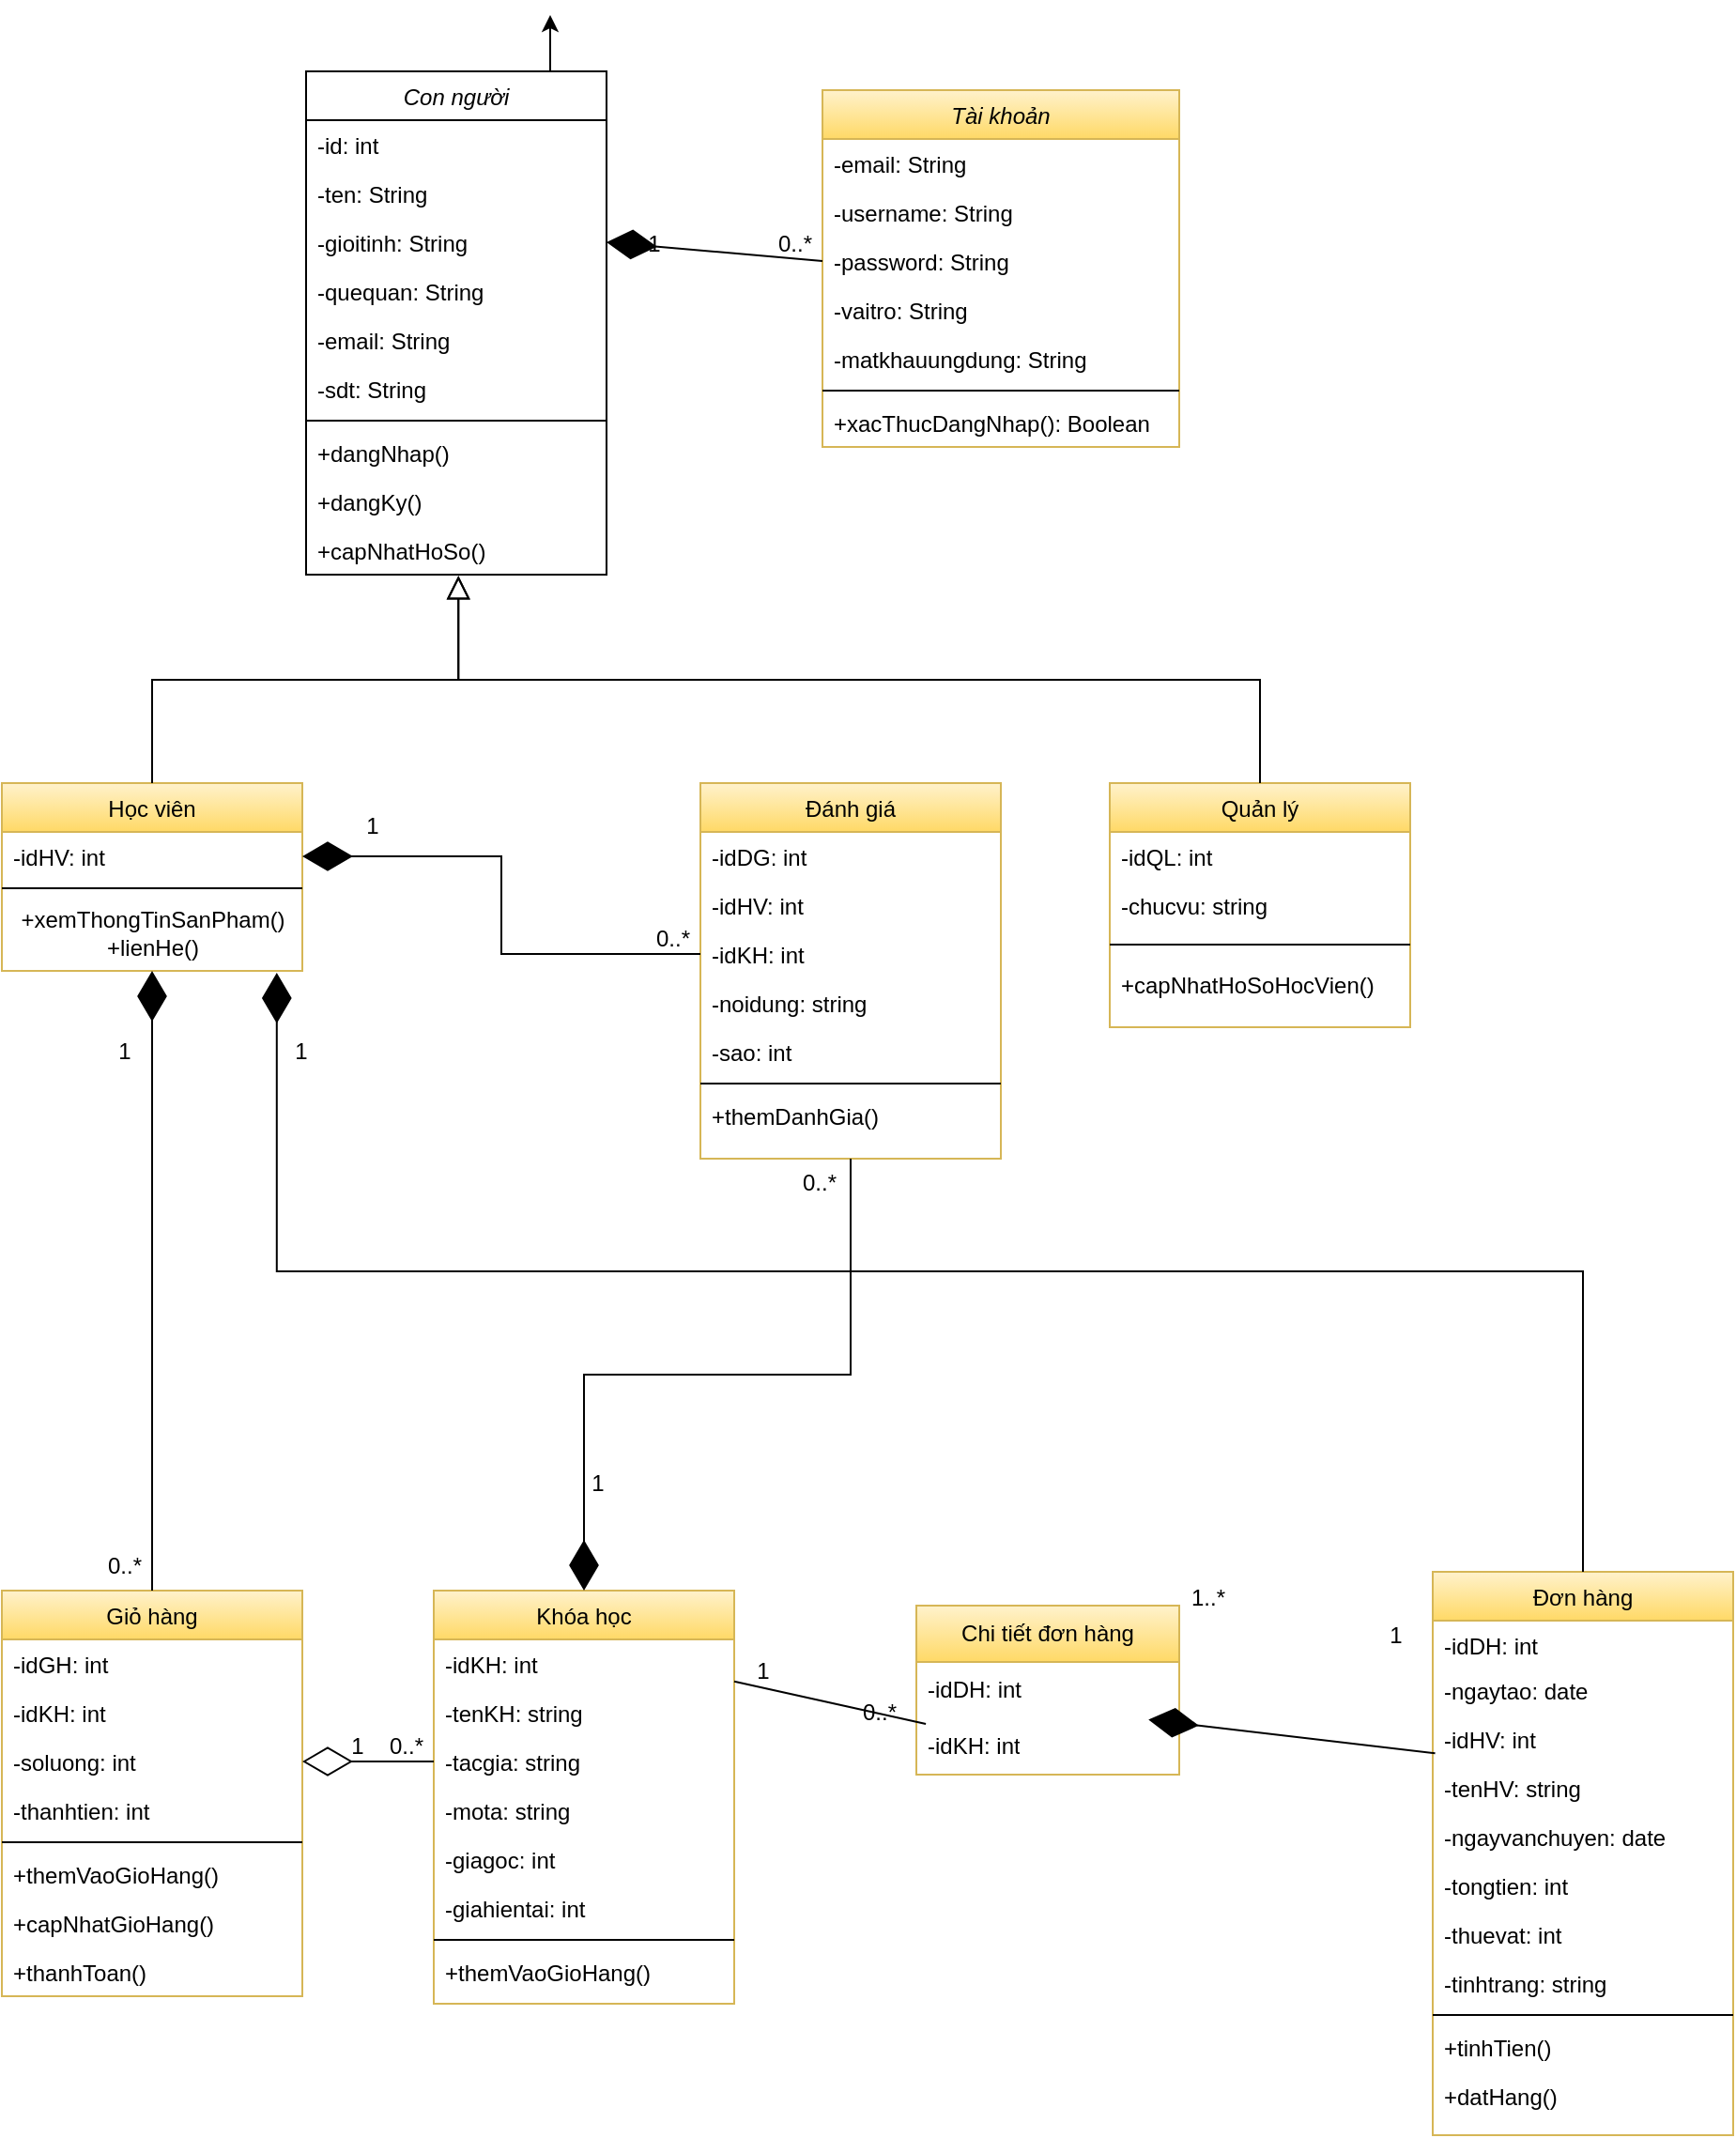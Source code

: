<mxfile version="22.1.2" type="device">
<mxfile host="app.diagrams.net" modified="2023-12-07T15:46:03.438Z" agent="Mozilla/5.0 (Windows NT 10.0; Win64; x64) AppleWebKit/537.36 (KHTML, like Gecko) Chrome/119.0.0.0 Safari/537.36" etag="nMPN3_rXwch2T3YTLNlB" version="22.1.7" type="device">
  <diagram id="C5RBs43oDa-KdzZeNtuy" name="Page-1">
    <mxGraphModel dx="1714" dy="1009" grid="1" gridSize="10" guides="1" tooltips="1" connect="1" arrows="1" fold="1" page="1" pageScale="1" pageWidth="827" pageHeight="1169" math="0" shadow="0">
      <root>
        <mxCell id="WIyWlLk6GJQsqaUBKTNV-0" />
        <mxCell id="WIyWlLk6GJQsqaUBKTNV-1" parent="WIyWlLk6GJQsqaUBKTNV-0" />
        <mxCell id="zkfFHV4jXpPFQw0GAbJ--0" value="Tài khoản" style="swimlane;fontStyle=2;align=center;verticalAlign=top;childLayout=stackLayout;horizontal=1;startSize=26;horizontalStack=0;resizeParent=1;resizeLast=0;collapsible=1;marginBottom=0;rounded=0;shadow=0;strokeWidth=1;fillColor=#fff2cc;gradientColor=#ffd966;strokeColor=#d6b656;" parent="WIyWlLk6GJQsqaUBKTNV-1" vertex="1">
          <mxGeometry x="475" y="40" width="190" height="190" as="geometry">
            <mxRectangle x="230" y="140" width="160" height="26" as="alternateBounds" />
          </mxGeometry>
        </mxCell>
        <mxCell id="zkfFHV4jXpPFQw0GAbJ--1" value="-email: String" style="text;align=left;verticalAlign=top;spacingLeft=4;spacingRight=4;overflow=hidden;rotatable=0;points=[[0,0.5],[1,0.5]];portConstraint=eastwest;" parent="zkfFHV4jXpPFQw0GAbJ--0" vertex="1">
          <mxGeometry y="26" width="190" height="26" as="geometry" />
        </mxCell>
        <mxCell id="zkfFHV4jXpPFQw0GAbJ--2" value="-username: String" style="text;align=left;verticalAlign=top;spacingLeft=4;spacingRight=4;overflow=hidden;rotatable=0;points=[[0,0.5],[1,0.5]];portConstraint=eastwest;rounded=0;shadow=0;html=0;" parent="zkfFHV4jXpPFQw0GAbJ--0" vertex="1">
          <mxGeometry y="52" width="190" height="26" as="geometry" />
        </mxCell>
        <mxCell id="zkfFHV4jXpPFQw0GAbJ--3" value="-password: String" style="text;align=left;verticalAlign=top;spacingLeft=4;spacingRight=4;overflow=hidden;rotatable=0;points=[[0,0.5],[1,0.5]];portConstraint=eastwest;rounded=0;shadow=0;html=0;" parent="zkfFHV4jXpPFQw0GAbJ--0" vertex="1">
          <mxGeometry y="78" width="190" height="26" as="geometry" />
        </mxCell>
        <mxCell id="jd1oovCudmovZG616yT5-0" value="-vaitro: String" style="text;align=left;verticalAlign=top;spacingLeft=4;spacingRight=4;overflow=hidden;rotatable=0;points=[[0,0.5],[1,0.5]];portConstraint=eastwest;rounded=0;shadow=0;html=0;" parent="zkfFHV4jXpPFQw0GAbJ--0" vertex="1">
          <mxGeometry y="104" width="190" height="26" as="geometry" />
        </mxCell>
        <mxCell id="jd1oovCudmovZG616yT5-1" value="-matkhauungdung: String" style="text;align=left;verticalAlign=top;spacingLeft=4;spacingRight=4;overflow=hidden;rotatable=0;points=[[0,0.5],[1,0.5]];portConstraint=eastwest;rounded=0;shadow=0;html=0;" parent="zkfFHV4jXpPFQw0GAbJ--0" vertex="1">
          <mxGeometry y="130" width="190" height="26" as="geometry" />
        </mxCell>
        <mxCell id="zkfFHV4jXpPFQw0GAbJ--4" value="" style="line;html=1;strokeWidth=1;align=left;verticalAlign=middle;spacingTop=-1;spacingLeft=3;spacingRight=3;rotatable=0;labelPosition=right;points=[];portConstraint=eastwest;" parent="zkfFHV4jXpPFQw0GAbJ--0" vertex="1">
          <mxGeometry y="156" width="190" height="8" as="geometry" />
        </mxCell>
        <mxCell id="zkfFHV4jXpPFQw0GAbJ--5" value="+xacThucDangNhap(): Boolean" style="text;align=left;verticalAlign=top;spacingLeft=4;spacingRight=4;overflow=hidden;rotatable=0;points=[[0,0.5],[1,0.5]];portConstraint=eastwest;" parent="zkfFHV4jXpPFQw0GAbJ--0" vertex="1">
          <mxGeometry y="164" width="190" height="26" as="geometry" />
        </mxCell>
        <mxCell id="zkfFHV4jXpPFQw0GAbJ--6" value="Học viên" style="swimlane;fontStyle=0;align=center;verticalAlign=top;childLayout=stackLayout;horizontal=1;startSize=26;horizontalStack=0;resizeParent=1;resizeLast=0;collapsible=1;marginBottom=0;rounded=0;shadow=0;strokeWidth=1;fillColor=#fff2cc;gradientColor=#ffd966;strokeColor=#d6b656;" parent="WIyWlLk6GJQsqaUBKTNV-1" vertex="1">
          <mxGeometry x="38" y="409" width="160" height="100" as="geometry">
            <mxRectangle x="130" y="380" width="160" height="26" as="alternateBounds" />
          </mxGeometry>
        </mxCell>
        <mxCell id="zkfFHV4jXpPFQw0GAbJ--7" value="-idHV: int" style="text;align=left;verticalAlign=top;spacingLeft=4;spacingRight=4;overflow=hidden;rotatable=0;points=[[0,0.5],[1,0.5]];portConstraint=eastwest;" parent="zkfFHV4jXpPFQw0GAbJ--6" vertex="1">
          <mxGeometry y="26" width="160" height="26" as="geometry" />
        </mxCell>
        <mxCell id="zkfFHV4jXpPFQw0GAbJ--9" value="" style="line;html=1;strokeWidth=1;align=left;verticalAlign=middle;spacingTop=-1;spacingLeft=3;spacingRight=3;rotatable=0;labelPosition=right;points=[];portConstraint=eastwest;" parent="zkfFHV4jXpPFQw0GAbJ--6" vertex="1">
          <mxGeometry y="52" width="160" height="8" as="geometry" />
        </mxCell>
        <mxCell id="YX0fUGeAT8fQFnYEiTlA-13" value="+xemThongTinSanPham()&lt;br&gt;+lienHe()" style="text;html=1;align=center;verticalAlign=middle;resizable=0;points=[];autosize=1;strokeColor=none;fillColor=none;" parent="zkfFHV4jXpPFQw0GAbJ--6" vertex="1">
          <mxGeometry y="60" width="160" height="40" as="geometry" />
        </mxCell>
        <mxCell id="zkfFHV4jXpPFQw0GAbJ--12" value="" style="endArrow=block;endSize=10;endFill=0;shadow=0;strokeWidth=1;rounded=0;edgeStyle=elbowEdgeStyle;elbow=vertical;entryX=0.507;entryY=1.024;entryDx=0;entryDy=0;entryPerimeter=0;" parent="WIyWlLk6GJQsqaUBKTNV-1" source="zkfFHV4jXpPFQw0GAbJ--6" target="YX0fUGeAT8fQFnYEiTlA-11" edge="1">
          <mxGeometry width="160" relative="1" as="geometry">
            <mxPoint x="178" y="252" as="sourcePoint" />
            <mxPoint x="280" y="349" as="targetPoint" />
          </mxGeometry>
        </mxCell>
        <mxCell id="zkfFHV4jXpPFQw0GAbJ--13" value="Quản lý" style="swimlane;fontStyle=0;align=center;verticalAlign=top;childLayout=stackLayout;horizontal=1;startSize=26;horizontalStack=0;resizeParent=1;resizeLast=0;collapsible=1;marginBottom=0;rounded=0;shadow=0;strokeWidth=1;fillColor=#fff2cc;gradientColor=#ffd966;strokeColor=#d6b656;" parent="WIyWlLk6GJQsqaUBKTNV-1" vertex="1">
          <mxGeometry x="628" y="409" width="160" height="130" as="geometry">
            <mxRectangle x="340" y="380" width="170" height="26" as="alternateBounds" />
          </mxGeometry>
        </mxCell>
        <mxCell id="zkfFHV4jXpPFQw0GAbJ--14" value="-idQL: int" style="text;align=left;verticalAlign=top;spacingLeft=4;spacingRight=4;overflow=hidden;rotatable=0;points=[[0,0.5],[1,0.5]];portConstraint=eastwest;" parent="zkfFHV4jXpPFQw0GAbJ--13" vertex="1">
          <mxGeometry y="26" width="160" height="26" as="geometry" />
        </mxCell>
        <mxCell id="jd1oovCudmovZG616yT5-18" value="-chucvu: string" style="text;align=left;verticalAlign=top;spacingLeft=4;spacingRight=4;overflow=hidden;rotatable=0;points=[[0,0.5],[1,0.5]];portConstraint=eastwest;" parent="zkfFHV4jXpPFQw0GAbJ--13" vertex="1">
          <mxGeometry y="52" width="160" height="26" as="geometry" />
        </mxCell>
        <mxCell id="zkfFHV4jXpPFQw0GAbJ--15" value="" style="line;html=1;strokeWidth=1;align=left;verticalAlign=middle;spacingTop=-1;spacingLeft=3;spacingRight=3;rotatable=0;labelPosition=right;points=[];portConstraint=eastwest;" parent="zkfFHV4jXpPFQw0GAbJ--13" vertex="1">
          <mxGeometry y="78" width="160" height="16" as="geometry" />
        </mxCell>
        <mxCell id="NbkQ2W4Gt56Jod85c_LE-4" value="+capNhatHoSoHocVien()" style="text;align=left;verticalAlign=top;spacingLeft=4;spacingRight=4;overflow=hidden;rotatable=0;points=[[0,0.5],[1,0.5]];portConstraint=eastwest;" parent="zkfFHV4jXpPFQw0GAbJ--13" vertex="1">
          <mxGeometry y="94" width="160" height="26" as="geometry" />
        </mxCell>
        <mxCell id="zkfFHV4jXpPFQw0GAbJ--16" value="" style="endArrow=block;endSize=10;endFill=0;shadow=0;strokeWidth=1;rounded=0;edgeStyle=elbowEdgeStyle;elbow=vertical;entryX=0.507;entryY=1.024;entryDx=0;entryDy=0;entryPerimeter=0;" parent="WIyWlLk6GJQsqaUBKTNV-1" source="zkfFHV4jXpPFQw0GAbJ--13" target="YX0fUGeAT8fQFnYEiTlA-11" edge="1">
          <mxGeometry width="160" relative="1" as="geometry">
            <mxPoint x="188" y="422" as="sourcePoint" />
            <mxPoint x="320" y="329" as="targetPoint" />
          </mxGeometry>
        </mxCell>
        <mxCell id="NbkQ2W4Gt56Jod85c_LE-10" value="Giỏ hàng" style="swimlane;fontStyle=0;align=center;verticalAlign=top;childLayout=stackLayout;horizontal=1;startSize=26;horizontalStack=0;resizeParent=1;resizeLast=0;collapsible=1;marginBottom=0;rounded=0;shadow=0;strokeWidth=1;fillColor=#fff2cc;gradientColor=#ffd966;strokeColor=#d6b656;" parent="WIyWlLk6GJQsqaUBKTNV-1" vertex="1">
          <mxGeometry x="38" y="839" width="160" height="216" as="geometry">
            <mxRectangle x="130" y="380" width="160" height="26" as="alternateBounds" />
          </mxGeometry>
        </mxCell>
        <mxCell id="NbkQ2W4Gt56Jod85c_LE-11" value="-idGH: int" style="text;align=left;verticalAlign=top;spacingLeft=4;spacingRight=4;overflow=hidden;rotatable=0;points=[[0,0.5],[1,0.5]];portConstraint=eastwest;" parent="NbkQ2W4Gt56Jod85c_LE-10" vertex="1">
          <mxGeometry y="26" width="160" height="26" as="geometry" />
        </mxCell>
        <mxCell id="NbkQ2W4Gt56Jod85c_LE-12" value="-idKH: int" style="text;align=left;verticalAlign=top;spacingLeft=4;spacingRight=4;overflow=hidden;rotatable=0;points=[[0,0.5],[1,0.5]];portConstraint=eastwest;rounded=0;shadow=0;html=0;" parent="NbkQ2W4Gt56Jod85c_LE-10" vertex="1">
          <mxGeometry y="52" width="160" height="26" as="geometry" />
        </mxCell>
        <mxCell id="NbkQ2W4Gt56Jod85c_LE-13" value="-soluong: int" style="text;align=left;verticalAlign=top;spacingLeft=4;spacingRight=4;overflow=hidden;rotatable=0;points=[[0,0.5],[1,0.5]];portConstraint=eastwest;" parent="NbkQ2W4Gt56Jod85c_LE-10" vertex="1">
          <mxGeometry y="78" width="160" height="26" as="geometry" />
        </mxCell>
        <mxCell id="BoK7r5zTZBw8jfVwjByL-41" value="-thanhtien: int" style="text;align=left;verticalAlign=top;spacingLeft=4;spacingRight=4;overflow=hidden;rotatable=0;points=[[0,0.5],[1,0.5]];portConstraint=eastwest;" parent="NbkQ2W4Gt56Jod85c_LE-10" vertex="1">
          <mxGeometry y="104" width="160" height="26" as="geometry" />
        </mxCell>
        <mxCell id="NbkQ2W4Gt56Jod85c_LE-18" value="" style="line;html=1;strokeWidth=1;align=left;verticalAlign=middle;spacingTop=-1;spacingLeft=3;spacingRight=3;rotatable=0;labelPosition=right;points=[];portConstraint=eastwest;" parent="NbkQ2W4Gt56Jod85c_LE-10" vertex="1">
          <mxGeometry y="130" width="160" height="8" as="geometry" />
        </mxCell>
        <mxCell id="NbkQ2W4Gt56Jod85c_LE-19" value="+themVaoGioHang()" style="text;align=left;verticalAlign=top;spacingLeft=4;spacingRight=4;overflow=hidden;rotatable=0;points=[[0,0.5],[1,0.5]];portConstraint=eastwest;fontStyle=0" parent="NbkQ2W4Gt56Jod85c_LE-10" vertex="1">
          <mxGeometry y="138" width="160" height="26" as="geometry" />
        </mxCell>
        <mxCell id="NbkQ2W4Gt56Jod85c_LE-20" value="+capNhatGioHang()" style="text;align=left;verticalAlign=top;spacingLeft=4;spacingRight=4;overflow=hidden;rotatable=0;points=[[0,0.5],[1,0.5]];portConstraint=eastwest;" parent="NbkQ2W4Gt56Jod85c_LE-10" vertex="1">
          <mxGeometry y="164" width="160" height="26" as="geometry" />
        </mxCell>
        <mxCell id="NbkQ2W4Gt56Jod85c_LE-21" value="+thanhToan()" style="text;align=left;verticalAlign=top;spacingLeft=4;spacingRight=4;overflow=hidden;rotatable=0;points=[[0,0.5],[1,0.5]];portConstraint=eastwest;" parent="NbkQ2W4Gt56Jod85c_LE-10" vertex="1">
          <mxGeometry y="190" width="160" height="26" as="geometry" />
        </mxCell>
        <mxCell id="BoK7r5zTZBw8jfVwjByL-0" value="" style="endArrow=diamondThin;endFill=1;endSize=24;html=1;rounded=0;exitX=0.5;exitY=0;exitDx=0;exitDy=0;entryX=0.5;entryY=1;entryDx=0;entryDy=0;" parent="WIyWlLk6GJQsqaUBKTNV-1" source="NbkQ2W4Gt56Jod85c_LE-10" target="zkfFHV4jXpPFQw0GAbJ--6" edge="1">
          <mxGeometry width="160" relative="1" as="geometry">
            <mxPoint x="218" y="719" as="sourcePoint" />
            <mxPoint x="100" y="679" as="targetPoint" />
          </mxGeometry>
        </mxCell>
        <mxCell id="BoK7r5zTZBw8jfVwjByL-1" value="&lt;span style=&quot;font-weight: normal;&quot;&gt;0..*&lt;/span&gt;" style="text;align=center;fontStyle=1;verticalAlign=middle;spacingLeft=3;spacingRight=3;strokeColor=none;rotatable=0;points=[[0,0.5],[1,0.5]];portConstraint=eastwest;html=1;" parent="WIyWlLk6GJQsqaUBKTNV-1" vertex="1">
          <mxGeometry x="88" y="813" width="30" height="26" as="geometry" />
        </mxCell>
        <mxCell id="BoK7r5zTZBw8jfVwjByL-4" value="&lt;span style=&quot;font-weight: normal;&quot;&gt;1&lt;/span&gt;" style="text;align=center;fontStyle=1;verticalAlign=middle;spacingLeft=3;spacingRight=3;strokeColor=none;rotatable=0;points=[[0,0.5],[1,0.5]];portConstraint=eastwest;html=1;" parent="WIyWlLk6GJQsqaUBKTNV-1" vertex="1">
          <mxGeometry x="88" y="539" width="30" height="26" as="geometry" />
        </mxCell>
        <mxCell id="BoK7r5zTZBw8jfVwjByL-5" value="Đơn hàng" style="swimlane;fontStyle=0;align=center;verticalAlign=top;childLayout=stackLayout;horizontal=1;startSize=26;horizontalStack=0;resizeParent=1;resizeLast=0;collapsible=1;marginBottom=0;rounded=0;shadow=0;strokeWidth=1;fillColor=#fff2cc;gradientColor=#ffd966;strokeColor=#d6b656;" parent="WIyWlLk6GJQsqaUBKTNV-1" vertex="1">
          <mxGeometry x="800" y="829" width="160" height="300" as="geometry">
            <mxRectangle x="130" y="380" width="160" height="26" as="alternateBounds" />
          </mxGeometry>
        </mxCell>
        <mxCell id="A6wESvYglgQZKpECE7k4-2" value="-idDH: int" style="text;align=left;verticalAlign=top;spacingLeft=4;spacingRight=4;overflow=hidden;rotatable=0;points=[[0,0.5],[1,0.5]];portConstraint=eastwest;" parent="BoK7r5zTZBw8jfVwjByL-5" vertex="1">
          <mxGeometry y="26" width="160" height="24" as="geometry" />
        </mxCell>
        <mxCell id="BoK7r5zTZBw8jfVwjByL-7" value="-ngaytao: date" style="text;align=left;verticalAlign=top;spacingLeft=4;spacingRight=4;overflow=hidden;rotatable=0;points=[[0,0.5],[1,0.5]];portConstraint=eastwest;rounded=0;shadow=0;html=0;" parent="BoK7r5zTZBw8jfVwjByL-5" vertex="1">
          <mxGeometry y="50" width="160" height="26" as="geometry" />
        </mxCell>
        <mxCell id="BoK7r5zTZBw8jfVwjByL-14" value="-idHV: int" style="text;align=left;verticalAlign=top;spacingLeft=4;spacingRight=4;overflow=hidden;rotatable=0;points=[[0,0.5],[1,0.5]];portConstraint=eastwest;" parent="BoK7r5zTZBw8jfVwjByL-5" vertex="1">
          <mxGeometry y="76" width="160" height="26" as="geometry" />
        </mxCell>
        <mxCell id="BoK7r5zTZBw8jfVwjByL-15" value="-tenHV: string" style="text;align=left;verticalAlign=top;spacingLeft=4;spacingRight=4;overflow=hidden;rotatable=0;points=[[0,0.5],[1,0.5]];portConstraint=eastwest;" parent="BoK7r5zTZBw8jfVwjByL-5" vertex="1">
          <mxGeometry y="102" width="160" height="26" as="geometry" />
        </mxCell>
        <mxCell id="BoK7r5zTZBw8jfVwjByL-8" value="-ngayvanchuyen: date" style="text;align=left;verticalAlign=top;spacingLeft=4;spacingRight=4;overflow=hidden;rotatable=0;points=[[0,0.5],[1,0.5]];portConstraint=eastwest;" parent="BoK7r5zTZBw8jfVwjByL-5" vertex="1">
          <mxGeometry y="128" width="160" height="26" as="geometry" />
        </mxCell>
        <mxCell id="BoK7r5zTZBw8jfVwjByL-38" value="-tongtien: int" style="text;align=left;verticalAlign=top;spacingLeft=4;spacingRight=4;overflow=hidden;rotatable=0;points=[[0,0.5],[1,0.5]];portConstraint=eastwest;" parent="BoK7r5zTZBw8jfVwjByL-5" vertex="1">
          <mxGeometry y="154" width="160" height="26" as="geometry" />
        </mxCell>
        <mxCell id="BoK7r5zTZBw8jfVwjByL-39" value="-thuevat: int" style="text;align=left;verticalAlign=top;spacingLeft=4;spacingRight=4;overflow=hidden;rotatable=0;points=[[0,0.5],[1,0.5]];portConstraint=eastwest;" parent="BoK7r5zTZBw8jfVwjByL-5" vertex="1">
          <mxGeometry y="180" width="160" height="26" as="geometry" />
        </mxCell>
        <mxCell id="BoK7r5zTZBw8jfVwjByL-19" value="-tinhtrang: string" style="text;align=left;verticalAlign=top;spacingLeft=4;spacingRight=4;overflow=hidden;rotatable=0;points=[[0,0.5],[1,0.5]];portConstraint=eastwest;" parent="BoK7r5zTZBw8jfVwjByL-5" vertex="1">
          <mxGeometry y="206" width="160" height="26" as="geometry" />
        </mxCell>
        <mxCell id="BoK7r5zTZBw8jfVwjByL-9" value="" style="line;html=1;strokeWidth=1;align=left;verticalAlign=middle;spacingTop=-1;spacingLeft=3;spacingRight=3;rotatable=0;labelPosition=right;points=[];portConstraint=eastwest;" parent="BoK7r5zTZBw8jfVwjByL-5" vertex="1">
          <mxGeometry y="232" width="160" height="8" as="geometry" />
        </mxCell>
        <mxCell id="BoK7r5zTZBw8jfVwjByL-11" value="+tinhTien()" style="text;align=left;verticalAlign=top;spacingLeft=4;spacingRight=4;overflow=hidden;rotatable=0;points=[[0,0.5],[1,0.5]];portConstraint=eastwest;" parent="BoK7r5zTZBw8jfVwjByL-5" vertex="1">
          <mxGeometry y="240" width="160" height="26" as="geometry" />
        </mxCell>
        <mxCell id="BoK7r5zTZBw8jfVwjByL-40" value="+datHang()" style="text;align=left;verticalAlign=top;spacingLeft=4;spacingRight=4;overflow=hidden;rotatable=0;points=[[0,0.5],[1,0.5]];portConstraint=eastwest;" parent="BoK7r5zTZBw8jfVwjByL-5" vertex="1">
          <mxGeometry y="266" width="160" height="26" as="geometry" />
        </mxCell>
        <mxCell id="BoK7r5zTZBw8jfVwjByL-21" value="" style="endArrow=diamondThin;endFill=1;endSize=24;html=1;rounded=0;exitX=0.5;exitY=0;exitDx=0;exitDy=0;edgeStyle=orthogonalEdgeStyle;entryX=0.915;entryY=1.025;entryDx=0;entryDy=0;entryPerimeter=0;" parent="WIyWlLk6GJQsqaUBKTNV-1" source="BoK7r5zTZBw8jfVwjByL-5" target="YX0fUGeAT8fQFnYEiTlA-13" edge="1">
          <mxGeometry width="160" relative="1" as="geometry">
            <mxPoint x="198" y="849" as="sourcePoint" />
            <mxPoint x="198" y="534" as="targetPoint" />
          </mxGeometry>
        </mxCell>
        <mxCell id="BoK7r5zTZBw8jfVwjByL-22" value="&lt;span style=&quot;font-weight: normal;&quot;&gt;1&lt;/span&gt;" style="text;align=center;fontStyle=1;verticalAlign=middle;spacingLeft=3;spacingRight=3;strokeColor=none;rotatable=0;points=[[0,0.5],[1,0.5]];portConstraint=eastwest;html=1;" parent="WIyWlLk6GJQsqaUBKTNV-1" vertex="1">
          <mxGeometry x="182" y="539" width="30" height="26" as="geometry" />
        </mxCell>
        <mxCell id="BoK7r5zTZBw8jfVwjByL-42" value="Khóa học" style="swimlane;fontStyle=0;align=center;verticalAlign=top;childLayout=stackLayout;horizontal=1;startSize=26;horizontalStack=0;resizeParent=1;resizeLast=0;collapsible=1;marginBottom=0;rounded=0;shadow=0;strokeWidth=1;fillColor=#fff2cc;gradientColor=#ffd966;strokeColor=#d6b656;" parent="WIyWlLk6GJQsqaUBKTNV-1" vertex="1">
          <mxGeometry x="268" y="839" width="160" height="220" as="geometry">
            <mxRectangle x="130" y="380" width="160" height="26" as="alternateBounds" />
          </mxGeometry>
        </mxCell>
        <mxCell id="BoK7r5zTZBw8jfVwjByL-43" value="-idKH: int" style="text;align=left;verticalAlign=top;spacingLeft=4;spacingRight=4;overflow=hidden;rotatable=0;points=[[0,0.5],[1,0.5]];portConstraint=eastwest;" parent="BoK7r5zTZBw8jfVwjByL-42" vertex="1">
          <mxGeometry y="26" width="160" height="26" as="geometry" />
        </mxCell>
        <mxCell id="BoK7r5zTZBw8jfVwjByL-44" value="-tenKH: string" style="text;align=left;verticalAlign=top;spacingLeft=4;spacingRight=4;overflow=hidden;rotatable=0;points=[[0,0.5],[1,0.5]];portConstraint=eastwest;rounded=0;shadow=0;html=0;" parent="BoK7r5zTZBw8jfVwjByL-42" vertex="1">
          <mxGeometry y="52" width="160" height="26" as="geometry" />
        </mxCell>
        <mxCell id="BoK7r5zTZBw8jfVwjByL-45" value="-tacgia: string" style="text;align=left;verticalAlign=top;spacingLeft=4;spacingRight=4;overflow=hidden;rotatable=0;points=[[0,0.5],[1,0.5]];portConstraint=eastwest;" parent="BoK7r5zTZBw8jfVwjByL-42" vertex="1">
          <mxGeometry y="78" width="160" height="26" as="geometry" />
        </mxCell>
        <mxCell id="BoK7r5zTZBw8jfVwjByL-46" value="-mota: string" style="text;align=left;verticalAlign=top;spacingLeft=4;spacingRight=4;overflow=hidden;rotatable=0;points=[[0,0.5],[1,0.5]];portConstraint=eastwest;" parent="BoK7r5zTZBw8jfVwjByL-42" vertex="1">
          <mxGeometry y="104" width="160" height="26" as="geometry" />
        </mxCell>
        <mxCell id="BoK7r5zTZBw8jfVwjByL-52" value="-giagoc: int" style="text;align=left;verticalAlign=top;spacingLeft=4;spacingRight=4;overflow=hidden;rotatable=0;points=[[0,0.5],[1,0.5]];portConstraint=eastwest;" parent="BoK7r5zTZBw8jfVwjByL-42" vertex="1">
          <mxGeometry y="130" width="160" height="26" as="geometry" />
        </mxCell>
        <mxCell id="BoK7r5zTZBw8jfVwjByL-51" value="-giahientai: int" style="text;align=left;verticalAlign=top;spacingLeft=4;spacingRight=4;overflow=hidden;rotatable=0;points=[[0,0.5],[1,0.5]];portConstraint=eastwest;" parent="BoK7r5zTZBw8jfVwjByL-42" vertex="1">
          <mxGeometry y="156" width="160" height="26" as="geometry" />
        </mxCell>
        <mxCell id="BoK7r5zTZBw8jfVwjByL-47" value="" style="line;html=1;strokeWidth=1;align=left;verticalAlign=middle;spacingTop=-1;spacingLeft=3;spacingRight=3;rotatable=0;labelPosition=right;points=[];portConstraint=eastwest;" parent="BoK7r5zTZBw8jfVwjByL-42" vertex="1">
          <mxGeometry y="182" width="160" height="8" as="geometry" />
        </mxCell>
        <mxCell id="BoK7r5zTZBw8jfVwjByL-48" value="+themVaoGioHang()" style="text;align=left;verticalAlign=top;spacingLeft=4;spacingRight=4;overflow=hidden;rotatable=0;points=[[0,0.5],[1,0.5]];portConstraint=eastwest;fontStyle=0" parent="BoK7r5zTZBw8jfVwjByL-42" vertex="1">
          <mxGeometry y="190" width="160" height="26" as="geometry" />
        </mxCell>
        <mxCell id="BoK7r5zTZBw8jfVwjByL-53" value="" style="endArrow=diamondThin;endFill=0;endSize=24;html=1;rounded=0;entryX=1;entryY=0.5;entryDx=0;entryDy=0;exitX=0;exitY=0.5;exitDx=0;exitDy=0;" parent="WIyWlLk6GJQsqaUBKTNV-1" source="BoK7r5zTZBw8jfVwjByL-45" target="NbkQ2W4Gt56Jod85c_LE-13" edge="1">
          <mxGeometry width="160" relative="1" as="geometry">
            <mxPoint x="208" y="949" as="sourcePoint" />
            <mxPoint x="368" y="949" as="targetPoint" />
          </mxGeometry>
        </mxCell>
        <mxCell id="BoK7r5zTZBw8jfVwjByL-54" value="&lt;span style=&quot;font-weight: normal;&quot;&gt;0..*&lt;/span&gt;" style="text;align=center;fontStyle=1;verticalAlign=middle;spacingLeft=3;spacingRight=3;strokeColor=none;rotatable=0;points=[[0,0.5],[1,0.5]];portConstraint=eastwest;html=1;" parent="WIyWlLk6GJQsqaUBKTNV-1" vertex="1">
          <mxGeometry x="238" y="909" width="30" height="26" as="geometry" />
        </mxCell>
        <mxCell id="BoK7r5zTZBw8jfVwjByL-55" value="&lt;span style=&quot;font-weight: normal;&quot;&gt;1&lt;/span&gt;" style="text;align=center;fontStyle=1;verticalAlign=middle;spacingLeft=3;spacingRight=3;strokeColor=none;rotatable=0;points=[[0,0.5],[1,0.5]];portConstraint=eastwest;html=1;" parent="WIyWlLk6GJQsqaUBKTNV-1" vertex="1">
          <mxGeometry x="212" y="909" width="30" height="26" as="geometry" />
        </mxCell>
        <mxCell id="BoK7r5zTZBw8jfVwjByL-60" value="Đánh giá" style="swimlane;fontStyle=0;align=center;verticalAlign=top;childLayout=stackLayout;horizontal=1;startSize=26;horizontalStack=0;resizeParent=1;resizeLast=0;collapsible=1;marginBottom=0;rounded=0;shadow=0;strokeWidth=1;fillColor=#fff2cc;gradientColor=#ffd966;strokeColor=#d6b656;" parent="WIyWlLk6GJQsqaUBKTNV-1" vertex="1">
          <mxGeometry x="410" y="409" width="160" height="200" as="geometry">
            <mxRectangle x="130" y="380" width="160" height="26" as="alternateBounds" />
          </mxGeometry>
        </mxCell>
        <mxCell id="BoK7r5zTZBw8jfVwjByL-61" value="-idDG: int" style="text;align=left;verticalAlign=top;spacingLeft=4;spacingRight=4;overflow=hidden;rotatable=0;points=[[0,0.5],[1,0.5]];portConstraint=eastwest;" parent="BoK7r5zTZBw8jfVwjByL-60" vertex="1">
          <mxGeometry y="26" width="160" height="26" as="geometry" />
        </mxCell>
        <mxCell id="BoK7r5zTZBw8jfVwjByL-62" value="-idHV: int" style="text;align=left;verticalAlign=top;spacingLeft=4;spacingRight=4;overflow=hidden;rotatable=0;points=[[0,0.5],[1,0.5]];portConstraint=eastwest;rounded=0;shadow=0;html=0;" parent="BoK7r5zTZBw8jfVwjByL-60" vertex="1">
          <mxGeometry y="52" width="160" height="26" as="geometry" />
        </mxCell>
        <mxCell id="BoK7r5zTZBw8jfVwjByL-63" value="-idKH: int" style="text;align=left;verticalAlign=top;spacingLeft=4;spacingRight=4;overflow=hidden;rotatable=0;points=[[0,0.5],[1,0.5]];portConstraint=eastwest;" parent="BoK7r5zTZBw8jfVwjByL-60" vertex="1">
          <mxGeometry y="78" width="160" height="26" as="geometry" />
        </mxCell>
        <mxCell id="BoK7r5zTZBw8jfVwjByL-64" value="-noidung: string" style="text;align=left;verticalAlign=top;spacingLeft=4;spacingRight=4;overflow=hidden;rotatable=0;points=[[0,0.5],[1,0.5]];portConstraint=eastwest;" parent="BoK7r5zTZBw8jfVwjByL-60" vertex="1">
          <mxGeometry y="104" width="160" height="26" as="geometry" />
        </mxCell>
        <mxCell id="BoK7r5zTZBw8jfVwjByL-65" value="-sao: int" style="text;align=left;verticalAlign=top;spacingLeft=4;spacingRight=4;overflow=hidden;rotatable=0;points=[[0,0.5],[1,0.5]];portConstraint=eastwest;" parent="BoK7r5zTZBw8jfVwjByL-60" vertex="1">
          <mxGeometry y="130" width="160" height="26" as="geometry" />
        </mxCell>
        <mxCell id="BoK7r5zTZBw8jfVwjByL-67" value="" style="line;html=1;strokeWidth=1;align=left;verticalAlign=middle;spacingTop=-1;spacingLeft=3;spacingRight=3;rotatable=0;labelPosition=right;points=[];portConstraint=eastwest;" parent="BoK7r5zTZBw8jfVwjByL-60" vertex="1">
          <mxGeometry y="156" width="160" height="8" as="geometry" />
        </mxCell>
        <mxCell id="BoK7r5zTZBw8jfVwjByL-68" value="+themDanhGia()" style="text;align=left;verticalAlign=top;spacingLeft=4;spacingRight=4;overflow=hidden;rotatable=0;points=[[0,0.5],[1,0.5]];portConstraint=eastwest;fontStyle=0" parent="BoK7r5zTZBw8jfVwjByL-60" vertex="1">
          <mxGeometry y="164" width="160" height="26" as="geometry" />
        </mxCell>
        <mxCell id="BoK7r5zTZBw8jfVwjByL-70" value="" style="endArrow=diamondThin;endFill=1;endSize=24;html=1;rounded=0;exitX=0;exitY=0.5;exitDx=0;exitDy=0;entryX=1;entryY=0.5;entryDx=0;entryDy=0;edgeStyle=orthogonalEdgeStyle;" parent="WIyWlLk6GJQsqaUBKTNV-1" source="BoK7r5zTZBw8jfVwjByL-63" target="zkfFHV4jXpPFQw0GAbJ--7" edge="1">
          <mxGeometry width="160" relative="1" as="geometry">
            <mxPoint x="598" y="849" as="sourcePoint" />
            <mxPoint x="198" y="474" as="targetPoint" />
          </mxGeometry>
        </mxCell>
        <mxCell id="BoK7r5zTZBw8jfVwjByL-72" value="&lt;span style=&quot;font-weight: normal;&quot;&gt;1&lt;/span&gt;" style="text;align=center;fontStyle=1;verticalAlign=middle;spacingLeft=3;spacingRight=3;strokeColor=none;rotatable=0;points=[[0,0.5],[1,0.5]];portConstraint=eastwest;html=1;" parent="WIyWlLk6GJQsqaUBKTNV-1" vertex="1">
          <mxGeometry x="220" y="419" width="30" height="26" as="geometry" />
        </mxCell>
        <mxCell id="BoK7r5zTZBw8jfVwjByL-73" value="&lt;span style=&quot;font-weight: normal;&quot;&gt;0..*&lt;/span&gt;" style="text;align=center;fontStyle=1;verticalAlign=middle;spacingLeft=3;spacingRight=3;strokeColor=none;rotatable=0;points=[[0,0.5],[1,0.5]];portConstraint=eastwest;html=1;" parent="WIyWlLk6GJQsqaUBKTNV-1" vertex="1">
          <mxGeometry x="458" y="609" width="30" height="26" as="geometry" />
        </mxCell>
        <mxCell id="BoK7r5zTZBw8jfVwjByL-75" value="" style="endArrow=diamondThin;endFill=1;endSize=24;html=1;rounded=0;exitX=0.5;exitY=1;exitDx=0;exitDy=0;entryX=0.5;entryY=0;entryDx=0;entryDy=0;edgeStyle=orthogonalEdgeStyle;" parent="WIyWlLk6GJQsqaUBKTNV-1" source="BoK7r5zTZBw8jfVwjByL-60" target="BoK7r5zTZBw8jfVwjByL-42" edge="1">
          <mxGeometry width="160" relative="1" as="geometry">
            <mxPoint x="598" y="849" as="sourcePoint" />
            <mxPoint x="208" y="536" as="targetPoint" />
          </mxGeometry>
        </mxCell>
        <mxCell id="BoK7r5zTZBw8jfVwjByL-76" value="&lt;span style=&quot;font-weight: normal;&quot;&gt;0..*&lt;/span&gt;" style="text;align=center;fontStyle=1;verticalAlign=middle;spacingLeft=3;spacingRight=3;strokeColor=none;rotatable=0;points=[[0,0.5],[1,0.5]];portConstraint=eastwest;html=1;" parent="WIyWlLk6GJQsqaUBKTNV-1" vertex="1">
          <mxGeometry x="380" y="479" width="30" height="26" as="geometry" />
        </mxCell>
        <mxCell id="BoK7r5zTZBw8jfVwjByL-77" value="&lt;span style=&quot;font-weight: normal;&quot;&gt;1&lt;/span&gt;" style="text;align=center;fontStyle=1;verticalAlign=middle;spacingLeft=3;spacingRight=3;strokeColor=none;rotatable=0;points=[[0,0.5],[1,0.5]];portConstraint=eastwest;html=1;" parent="WIyWlLk6GJQsqaUBKTNV-1" vertex="1">
          <mxGeometry x="340" y="769" width="30" height="26" as="geometry" />
        </mxCell>
        <mxCell id="A6wESvYglgQZKpECE7k4-0" style="edgeStyle=orthogonalEdgeStyle;rounded=0;orthogonalLoop=1;jettySize=auto;html=1;exitX=0.75;exitY=0;exitDx=0;exitDy=0;" edge="1" parent="WIyWlLk6GJQsqaUBKTNV-1" source="pzqilRRY_aQk3HQhIlJs-0">
          <mxGeometry relative="1" as="geometry">
            <mxPoint x="330" as="targetPoint" />
          </mxGeometry>
        </mxCell>
        <mxCell id="pzqilRRY_aQk3HQhIlJs-0" value="Con người" style="swimlane;fontStyle=2;align=center;verticalAlign=top;childLayout=stackLayout;horizontal=1;startSize=26;horizontalStack=0;resizeParent=1;resizeLast=0;collapsible=1;marginBottom=0;rounded=0;shadow=0;strokeWidth=1;" parent="WIyWlLk6GJQsqaUBKTNV-1" vertex="1">
          <mxGeometry x="200" y="30" width="160" height="268" as="geometry">
            <mxRectangle x="230" y="140" width="160" height="26" as="alternateBounds" />
          </mxGeometry>
        </mxCell>
        <mxCell id="pzqilRRY_aQk3HQhIlJs-1" value="-id: int" style="text;align=left;verticalAlign=top;spacingLeft=4;spacingRight=4;overflow=hidden;rotatable=0;points=[[0,0.5],[1,0.5]];portConstraint=eastwest;" parent="pzqilRRY_aQk3HQhIlJs-0" vertex="1">
          <mxGeometry y="26" width="160" height="26" as="geometry" />
        </mxCell>
        <mxCell id="pzqilRRY_aQk3HQhIlJs-2" value="-ten: String" style="text;align=left;verticalAlign=top;spacingLeft=4;spacingRight=4;overflow=hidden;rotatable=0;points=[[0,0.5],[1,0.5]];portConstraint=eastwest;rounded=0;shadow=0;html=0;" parent="pzqilRRY_aQk3HQhIlJs-0" vertex="1">
          <mxGeometry y="52" width="160" height="26" as="geometry" />
        </mxCell>
        <mxCell id="pzqilRRY_aQk3HQhIlJs-3" value="-gioitinh: String" style="text;align=left;verticalAlign=top;spacingLeft=4;spacingRight=4;overflow=hidden;rotatable=0;points=[[0,0.5],[1,0.5]];portConstraint=eastwest;rounded=0;shadow=0;html=0;" parent="pzqilRRY_aQk3HQhIlJs-0" vertex="1">
          <mxGeometry y="78" width="160" height="26" as="geometry" />
        </mxCell>
        <mxCell id="pzqilRRY_aQk3HQhIlJs-4" value="-quequan: String" style="text;align=left;verticalAlign=top;spacingLeft=4;spacingRight=4;overflow=hidden;rotatable=0;points=[[0,0.5],[1,0.5]];portConstraint=eastwest;rounded=0;shadow=0;html=0;" parent="pzqilRRY_aQk3HQhIlJs-0" vertex="1">
          <mxGeometry y="104" width="160" height="26" as="geometry" />
        </mxCell>
        <mxCell id="pzqilRRY_aQk3HQhIlJs-8" value="-email: String" style="text;align=left;verticalAlign=top;spacingLeft=4;spacingRight=4;overflow=hidden;rotatable=0;points=[[0,0.5],[1,0.5]];portConstraint=eastwest;rounded=0;shadow=0;html=0;" parent="pzqilRRY_aQk3HQhIlJs-0" vertex="1">
          <mxGeometry y="130" width="160" height="26" as="geometry" />
        </mxCell>
        <mxCell id="pzqilRRY_aQk3HQhIlJs-5" value="-sdt: String" style="text;align=left;verticalAlign=top;spacingLeft=4;spacingRight=4;overflow=hidden;rotatable=0;points=[[0,0.5],[1,0.5]];portConstraint=eastwest;rounded=0;shadow=0;html=0;" parent="pzqilRRY_aQk3HQhIlJs-0" vertex="1">
          <mxGeometry y="156" width="160" height="26" as="geometry" />
        </mxCell>
        <mxCell id="pzqilRRY_aQk3HQhIlJs-6" value="" style="line;html=1;strokeWidth=1;align=left;verticalAlign=middle;spacingTop=-1;spacingLeft=3;spacingRight=3;rotatable=0;labelPosition=right;points=[];portConstraint=eastwest;" parent="pzqilRRY_aQk3HQhIlJs-0" vertex="1">
          <mxGeometry y="182" width="160" height="8" as="geometry" />
        </mxCell>
        <mxCell id="pzqilRRY_aQk3HQhIlJs-7" value="+dangNhap()" style="text;align=left;verticalAlign=top;spacingLeft=4;spacingRight=4;overflow=hidden;rotatable=0;points=[[0,0.5],[1,0.5]];portConstraint=eastwest;" parent="pzqilRRY_aQk3HQhIlJs-0" vertex="1">
          <mxGeometry y="190" width="160" height="26" as="geometry" />
        </mxCell>
        <mxCell id="YX0fUGeAT8fQFnYEiTlA-0" value="+dangKy()" style="text;align=left;verticalAlign=top;spacingLeft=4;spacingRight=4;overflow=hidden;rotatable=0;points=[[0,0.5],[1,0.5]];portConstraint=eastwest;" parent="pzqilRRY_aQk3HQhIlJs-0" vertex="1">
          <mxGeometry y="216" width="160" height="26" as="geometry" />
        </mxCell>
        <mxCell id="YX0fUGeAT8fQFnYEiTlA-11" value="+capNhatHoSo()" style="text;align=left;verticalAlign=top;spacingLeft=4;spacingRight=4;overflow=hidden;rotatable=0;points=[[0,0.5],[1,0.5]];portConstraint=eastwest;" parent="pzqilRRY_aQk3HQhIlJs-0" vertex="1">
          <mxGeometry y="242" width="160" height="26" as="geometry" />
        </mxCell>
        <mxCell id="pzqilRRY_aQk3HQhIlJs-11" value="" style="endArrow=diamondThin;endFill=1;endSize=24;html=1;rounded=0;entryX=1;entryY=0.5;entryDx=0;entryDy=0;exitX=0;exitY=0.5;exitDx=0;exitDy=0;" parent="WIyWlLk6GJQsqaUBKTNV-1" source="zkfFHV4jXpPFQw0GAbJ--3" target="pzqilRRY_aQk3HQhIlJs-3" edge="1">
          <mxGeometry width="160" relative="1" as="geometry">
            <mxPoint x="440" y="239" as="sourcePoint" />
            <mxPoint x="600" y="309" as="targetPoint" />
          </mxGeometry>
        </mxCell>
        <mxCell id="pzqilRRY_aQk3HQhIlJs-12" value="&lt;span style=&quot;font-weight: normal;&quot;&gt;1&lt;/span&gt;" style="text;align=center;fontStyle=1;verticalAlign=middle;spacingLeft=3;spacingRight=3;strokeColor=none;rotatable=0;points=[[0,0.5],[1,0.5]];portConstraint=eastwest;html=1;" parent="WIyWlLk6GJQsqaUBKTNV-1" vertex="1">
          <mxGeometry x="370" y="109" width="30" height="26" as="geometry" />
        </mxCell>
        <mxCell id="pzqilRRY_aQk3HQhIlJs-13" value="&lt;span style=&quot;font-weight: normal;&quot;&gt;0..*&lt;/span&gt;" style="text;align=center;fontStyle=1;verticalAlign=middle;spacingLeft=3;spacingRight=3;strokeColor=none;rotatable=0;points=[[0,0.5],[1,0.5]];portConstraint=eastwest;html=1;" parent="WIyWlLk6GJQsqaUBKTNV-1" vertex="1">
          <mxGeometry x="445" y="109" width="30" height="26" as="geometry" />
        </mxCell>
        <mxCell id="YX0fUGeAT8fQFnYEiTlA-14" value="Chi tiết đơn hàng" style="swimlane;fontStyle=0;childLayout=stackLayout;horizontal=1;startSize=30;horizontalStack=0;resizeParent=1;resizeParentMax=0;resizeLast=0;collapsible=1;marginBottom=0;whiteSpace=wrap;html=1;fillColor=#fff2cc;gradientColor=#ffd966;strokeColor=#d6b656;" parent="WIyWlLk6GJQsqaUBKTNV-1" vertex="1">
          <mxGeometry x="525" y="847" width="140" height="90" as="geometry" />
        </mxCell>
        <mxCell id="YX0fUGeAT8fQFnYEiTlA-15" value="-idDH: int" style="text;strokeColor=none;fillColor=none;align=left;verticalAlign=middle;spacingLeft=4;spacingRight=4;overflow=hidden;points=[[0,0.5],[1,0.5]];portConstraint=eastwest;rotatable=0;whiteSpace=wrap;html=1;" parent="YX0fUGeAT8fQFnYEiTlA-14" vertex="1">
          <mxGeometry y="30" width="140" height="30" as="geometry" />
        </mxCell>
        <mxCell id="YX0fUGeAT8fQFnYEiTlA-16" value="-idKH: int" style="text;strokeColor=none;fillColor=none;align=left;verticalAlign=middle;spacingLeft=4;spacingRight=4;overflow=hidden;points=[[0,0.5],[1,0.5]];portConstraint=eastwest;rotatable=0;whiteSpace=wrap;html=1;" parent="YX0fUGeAT8fQFnYEiTlA-14" vertex="1">
          <mxGeometry y="60" width="140" height="30" as="geometry" />
        </mxCell>
        <mxCell id="YX0fUGeAT8fQFnYEiTlA-25" value="" style="endArrow=none;html=1;rounded=0;exitX=0.976;exitY=-0.141;exitDx=0;exitDy=0;exitPerimeter=0;entryX=0.036;entryY=0.1;entryDx=0;entryDy=0;entryPerimeter=0;" parent="WIyWlLk6GJQsqaUBKTNV-1" edge="1" target="YX0fUGeAT8fQFnYEiTlA-16">
          <mxGeometry width="50" height="50" relative="1" as="geometry">
            <mxPoint x="428.0" y="887.334" as="sourcePoint" />
            <mxPoint x="520" y="919" as="targetPoint" />
          </mxGeometry>
        </mxCell>
        <mxCell id="YX0fUGeAT8fQFnYEiTlA-29" value="1" style="text;html=1;align=center;verticalAlign=middle;resizable=0;points=[];autosize=1;strokeColor=none;fillColor=none;" parent="WIyWlLk6GJQsqaUBKTNV-1" vertex="1">
          <mxGeometry x="428" y="867" width="30" height="30" as="geometry" />
        </mxCell>
        <mxCell id="YX0fUGeAT8fQFnYEiTlA-30" value="0..*" style="text;html=1;align=center;verticalAlign=middle;resizable=0;points=[];autosize=1;strokeColor=none;fillColor=none;" parent="WIyWlLk6GJQsqaUBKTNV-1" vertex="1">
          <mxGeometry x="485" y="889" width="40" height="30" as="geometry" />
        </mxCell>
        <mxCell id="A6wESvYglgQZKpECE7k4-3" value="" style="endArrow=diamondThin;endFill=1;endSize=24;html=1;rounded=0;entryX=0.883;entryY=0.025;entryDx=0;entryDy=0;entryPerimeter=0;exitX=0.008;exitY=-0.206;exitDx=0;exitDy=0;exitPerimeter=0;" edge="1" parent="WIyWlLk6GJQsqaUBKTNV-1" source="BoK7r5zTZBw8jfVwjByL-15" target="YX0fUGeAT8fQFnYEiTlA-16">
          <mxGeometry width="160" relative="1" as="geometry">
            <mxPoint x="860" y="920" as="sourcePoint" />
            <mxPoint x="1020" y="920" as="targetPoint" />
          </mxGeometry>
        </mxCell>
        <mxCell id="A6wESvYglgQZKpECE7k4-5" value="1" style="text;html=1;align=center;verticalAlign=middle;resizable=0;points=[];autosize=1;strokeColor=none;fillColor=none;" vertex="1" parent="WIyWlLk6GJQsqaUBKTNV-1">
          <mxGeometry x="765" y="848" width="30" height="30" as="geometry" />
        </mxCell>
        <mxCell id="A6wESvYglgQZKpECE7k4-6" value="1..*" style="text;html=1;align=center;verticalAlign=middle;resizable=0;points=[];autosize=1;strokeColor=none;fillColor=none;" vertex="1" parent="WIyWlLk6GJQsqaUBKTNV-1">
          <mxGeometry x="660" y="828" width="40" height="30" as="geometry" />
        </mxCell>
      </root>
    </mxGraphModel>
  </diagram>
</mxfile>
